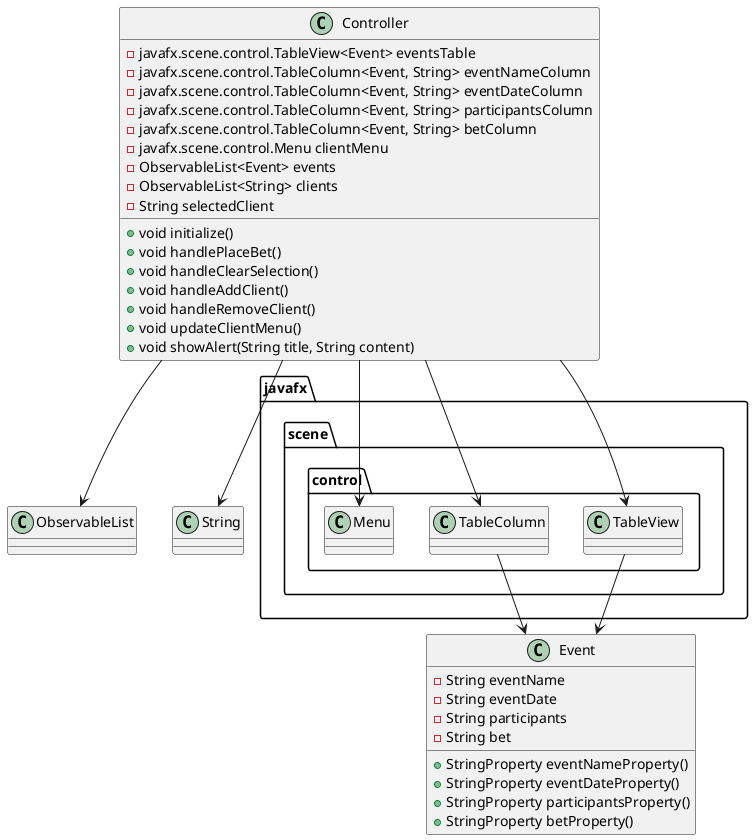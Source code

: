 @startuml
!define TableView     javafx.scene.control.TableView
!define TableColumn   javafx.scene.control.TableColumn
!define MenuBar       javafx.scene.control.MenuBar
!define Menu          javafx.scene.control.Menu
!define MenuItem      javafx.scene.control.MenuItem
!define VBox          javafx.scene.layout.VBox
!define HBox          javafx.scene.layout.HBox
!define Button        javafx.scene.control.Button
!define Label         javafx.scene.control.Label
!define TextInputDialog javafx.scene.control.TextInputDialog
!define Alert         javafx.scene.control.Alert
!define RadioMenuItem javafx.scene.control.RadioMenuItem

class Controller {
    -TableView<Event> eventsTable
    -TableColumn<Event, String> eventNameColumn
    -TableColumn<Event, String> eventDateColumn
    -TableColumn<Event, String> participantsColumn
    -TableColumn<Event, String> betColumn
    -Menu clientMenu
    -ObservableList<Event> events
    -ObservableList<String> clients
    -String selectedClient
    +void initialize()
    +void handlePlaceBet()
    +void handleClearSelection()
    +void handleAddClient()
    +void handleRemoveClient()
    +void updateClientMenu()
    +void showAlert(String title, String content)
}

class Event {
    -String eventName
    -String eventDate
    -String participants
    -String bet
    +StringProperty eventNameProperty()
    +StringProperty eventDateProperty()
    +StringProperty participantsProperty()
    +StringProperty betProperty()
}

Controller --> TableView
Controller --> TableColumn
Controller --> Menu
Controller --> ObservableList
Controller --> String

TableView --> Event
TableColumn --> Event

@enduml
